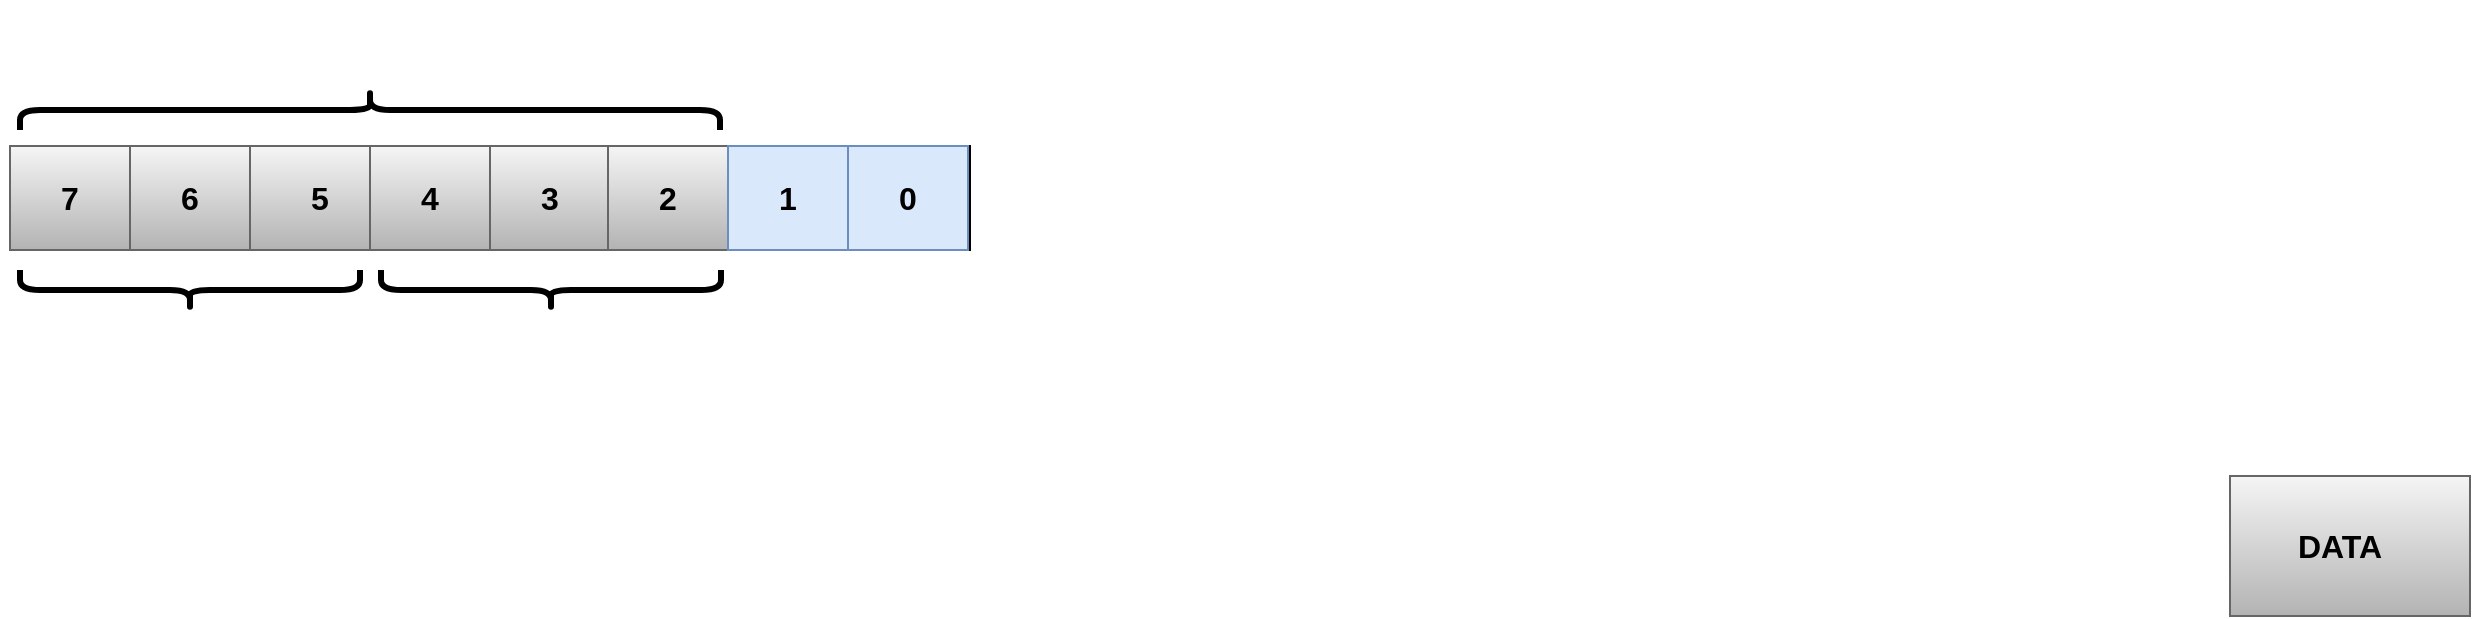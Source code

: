 <mxfile version="22.1.2" type="device">
  <diagram name="Página-1" id="1naj_lO46jhSrpNQx8SU">
    <mxGraphModel dx="1178" dy="790" grid="1" gridSize="10" guides="1" tooltips="1" connect="1" arrows="1" fold="1" page="1" pageScale="1" pageWidth="827" pageHeight="1169" math="0" shadow="0">
      <root>
        <mxCell id="0" />
        <mxCell id="1" parent="0" />
        <mxCell id="WSSVNUDpOs4ptSsY72oF-4" value="" style="rounded=0;whiteSpace=wrap;html=1;fillColor=#f5f5f5;gradientColor=#b3b3b3;strokeColor=#666666;" parent="1" vertex="1">
          <mxGeometry x="1230" y="328" width="120" height="70" as="geometry" />
        </mxCell>
        <mxCell id="xud5iXsjGnso0-Vp6BYW-25" value="" style="rounded=0;whiteSpace=wrap;html=1;" parent="1" vertex="1">
          <mxGeometry x="120" y="163" width="480" height="52" as="geometry" />
        </mxCell>
        <mxCell id="xud5iXsjGnso0-Vp6BYW-27" value="" style="rounded=0;whiteSpace=wrap;html=1;fillColor=#f5f5f5;strokeColor=#666666;gradientColor=#b3b3b3;fontColor=#000000;" parent="1" vertex="1">
          <mxGeometry x="120" y="163" width="60" height="52" as="geometry" />
        </mxCell>
        <mxCell id="xud5iXsjGnso0-Vp6BYW-30" value="7" style="text;html=1;strokeColor=none;fillColor=none;align=center;verticalAlign=middle;whiteSpace=wrap;rounded=0;fontSize=16;fontStyle=1;fontColor=#000000;" parent="1" vertex="1">
          <mxGeometry x="115" y="174" width="70" height="30" as="geometry" />
        </mxCell>
        <mxCell id="WSSVNUDpOs4ptSsY72oF-3" value="DATA" style="text;html=1;strokeColor=none;fillColor=none;align=center;verticalAlign=middle;whiteSpace=wrap;rounded=0;fontSize=16;fontStyle=1;fontColor=#000000;" parent="1" vertex="1">
          <mxGeometry x="1230" y="348" width="110" height="30" as="geometry" />
        </mxCell>
        <mxCell id="WSSVNUDpOs4ptSsY72oF-7" value="" style="rounded=0;whiteSpace=wrap;html=1;fillColor=#f5f5f5;strokeColor=#666666;gradientColor=#b3b3b3;fontColor=#000000;" parent="1" vertex="1">
          <mxGeometry x="180" y="163" width="60" height="52" as="geometry" />
        </mxCell>
        <mxCell id="WSSVNUDpOs4ptSsY72oF-8" value="" style="rounded=0;whiteSpace=wrap;html=1;fillColor=#f5f5f5;strokeColor=#666666;gradientColor=#b3b3b3;fontColor=#000000;" parent="1" vertex="1">
          <mxGeometry x="240" y="163" width="60" height="52" as="geometry" />
        </mxCell>
        <mxCell id="WSSVNUDpOs4ptSsY72oF-9" value="" style="rounded=0;whiteSpace=wrap;html=1;fillColor=#f5f5f5;strokeColor=#666666;gradientColor=#b3b3b3;fontColor=#000000;" parent="1" vertex="1">
          <mxGeometry x="300" y="163" width="60" height="52" as="geometry" />
        </mxCell>
        <mxCell id="WSSVNUDpOs4ptSsY72oF-10" value="" style="rounded=0;whiteSpace=wrap;html=1;fillColor=#f5f5f5;strokeColor=#666666;gradientColor=#b3b3b3;fontColor=#000000;" parent="1" vertex="1">
          <mxGeometry x="360" y="163" width="60" height="52" as="geometry" />
        </mxCell>
        <mxCell id="WSSVNUDpOs4ptSsY72oF-11" value="" style="rounded=0;whiteSpace=wrap;html=1;fillColor=#f5f5f5;strokeColor=#666666;gradientColor=#b3b3b3;fontColor=#000000;" parent="1" vertex="1">
          <mxGeometry x="419" y="163" width="60" height="52" as="geometry" />
        </mxCell>
        <mxCell id="WSSVNUDpOs4ptSsY72oF-12" value="6" style="text;html=1;strokeColor=none;fillColor=none;align=center;verticalAlign=middle;whiteSpace=wrap;rounded=0;fontSize=16;fontStyle=1;fontColor=#000000;" parent="1" vertex="1">
          <mxGeometry x="175" y="174" width="70" height="30" as="geometry" />
        </mxCell>
        <mxCell id="WSSVNUDpOs4ptSsY72oF-13" value="5" style="text;html=1;strokeColor=none;fillColor=none;align=center;verticalAlign=middle;whiteSpace=wrap;rounded=0;fontSize=16;fontStyle=1;fontColor=#000000;" parent="1" vertex="1">
          <mxGeometry x="240" y="174" width="70" height="30" as="geometry" />
        </mxCell>
        <mxCell id="WSSVNUDpOs4ptSsY72oF-14" value="4" style="text;html=1;strokeColor=none;fillColor=none;align=center;verticalAlign=middle;whiteSpace=wrap;rounded=0;fontSize=16;fontStyle=1;fontColor=#000000;" parent="1" vertex="1">
          <mxGeometry x="295" y="174" width="70" height="30" as="geometry" />
        </mxCell>
        <mxCell id="WSSVNUDpOs4ptSsY72oF-15" value="3" style="text;html=1;strokeColor=none;fillColor=none;align=center;verticalAlign=middle;whiteSpace=wrap;rounded=0;fontSize=16;fontStyle=1;fontColor=#000000;" parent="1" vertex="1">
          <mxGeometry x="355" y="174" width="70" height="30" as="geometry" />
        </mxCell>
        <mxCell id="WSSVNUDpOs4ptSsY72oF-16" value="2" style="text;html=1;strokeColor=none;fillColor=none;align=center;verticalAlign=middle;whiteSpace=wrap;rounded=0;fontSize=16;fontStyle=1;fontColor=#000000;" parent="1" vertex="1">
          <mxGeometry x="414" y="174" width="70" height="30" as="geometry" />
        </mxCell>
        <mxCell id="WSSVNUDpOs4ptSsY72oF-17" value="" style="rounded=0;whiteSpace=wrap;html=1;fillColor=#dae8fc;strokeColor=#6c8ebf;" parent="1" vertex="1">
          <mxGeometry x="479" y="163" width="60" height="52" as="geometry" />
        </mxCell>
        <mxCell id="WSSVNUDpOs4ptSsY72oF-18" value="1" style="text;html=1;strokeColor=none;fillColor=none;align=center;verticalAlign=middle;whiteSpace=wrap;rounded=0;fontSize=16;fontStyle=1;fontColor=#000000;" parent="1" vertex="1">
          <mxGeometry x="474" y="174" width="70" height="30" as="geometry" />
        </mxCell>
        <mxCell id="WSSVNUDpOs4ptSsY72oF-19" value="" style="rounded=0;whiteSpace=wrap;html=1;fillColor=#dae8fc;strokeColor=#6c8ebf;" parent="1" vertex="1">
          <mxGeometry x="539" y="163" width="60" height="52" as="geometry" />
        </mxCell>
        <mxCell id="WSSVNUDpOs4ptSsY72oF-20" value="0" style="text;html=1;strokeColor=none;fillColor=none;align=center;verticalAlign=middle;whiteSpace=wrap;rounded=0;fontSize=16;fontStyle=1;fontColor=#000000;" parent="1" vertex="1">
          <mxGeometry x="534" y="174" width="70" height="30" as="geometry" />
        </mxCell>
        <mxCell id="WSSVNUDpOs4ptSsY72oF-25" value="DSCP FIELD" style="text;html=1;strokeColor=none;fillColor=none;align=center;verticalAlign=middle;whiteSpace=wrap;rounded=0;fontSize=16;fontStyle=1;fontColor=#ffffff;" parent="1" vertex="1">
          <mxGeometry x="232.5" y="90" width="135" height="30" as="geometry" />
        </mxCell>
        <mxCell id="WSSVNUDpOs4ptSsY72oF-48" value="CLASS SELECTOR BITS (IP PROCEDURE)" style="text;html=1;strokeColor=none;fillColor=none;align=center;verticalAlign=middle;whiteSpace=wrap;rounded=0;fontSize=16;fontStyle=1;fontColor=#ffffff;" parent="1" vertex="1">
          <mxGeometry x="142.5" y="260" width="135" height="30" as="geometry" />
        </mxCell>
        <mxCell id="BCy47IR0d-kxVVgHZzA4-1" value="" style="shape=curlyBracket;whiteSpace=wrap;html=1;rounded=1;labelPosition=left;verticalLabelPosition=middle;align=right;verticalAlign=middle;rotation=90;strokeWidth=3;" vertex="1" parent="1">
          <mxGeometry x="290" y="-30" width="20" height="350" as="geometry" />
        </mxCell>
        <mxCell id="BCy47IR0d-kxVVgHZzA4-2" value="000 = CLASS SELECTOR (CS)" style="text;html=1;strokeColor=none;fillColor=none;align=center;verticalAlign=middle;whiteSpace=wrap;rounded=0;fontSize=16;fontStyle=1;fontColor=#ffffff;" vertex="1" parent="1">
          <mxGeometry x="296.25" y="260" width="188.5" height="30" as="geometry" />
        </mxCell>
        <mxCell id="BCy47IR0d-kxVVgHZzA4-3" value="" style="shape=curlyBracket;whiteSpace=wrap;html=1;rounded=1;labelPosition=left;verticalLabelPosition=middle;align=right;verticalAlign=middle;rotation=-90;strokeWidth=3;" vertex="1" parent="1">
          <mxGeometry x="200" y="150" width="20" height="170" as="geometry" />
        </mxCell>
        <mxCell id="BCy47IR0d-kxVVgHZzA4-4" value="" style="shape=curlyBracket;whiteSpace=wrap;html=1;rounded=1;labelPosition=left;verticalLabelPosition=middle;align=right;verticalAlign=middle;rotation=-90;strokeWidth=3;" vertex="1" parent="1">
          <mxGeometry x="380.5" y="150" width="20" height="170" as="geometry" />
        </mxCell>
      </root>
    </mxGraphModel>
  </diagram>
</mxfile>
